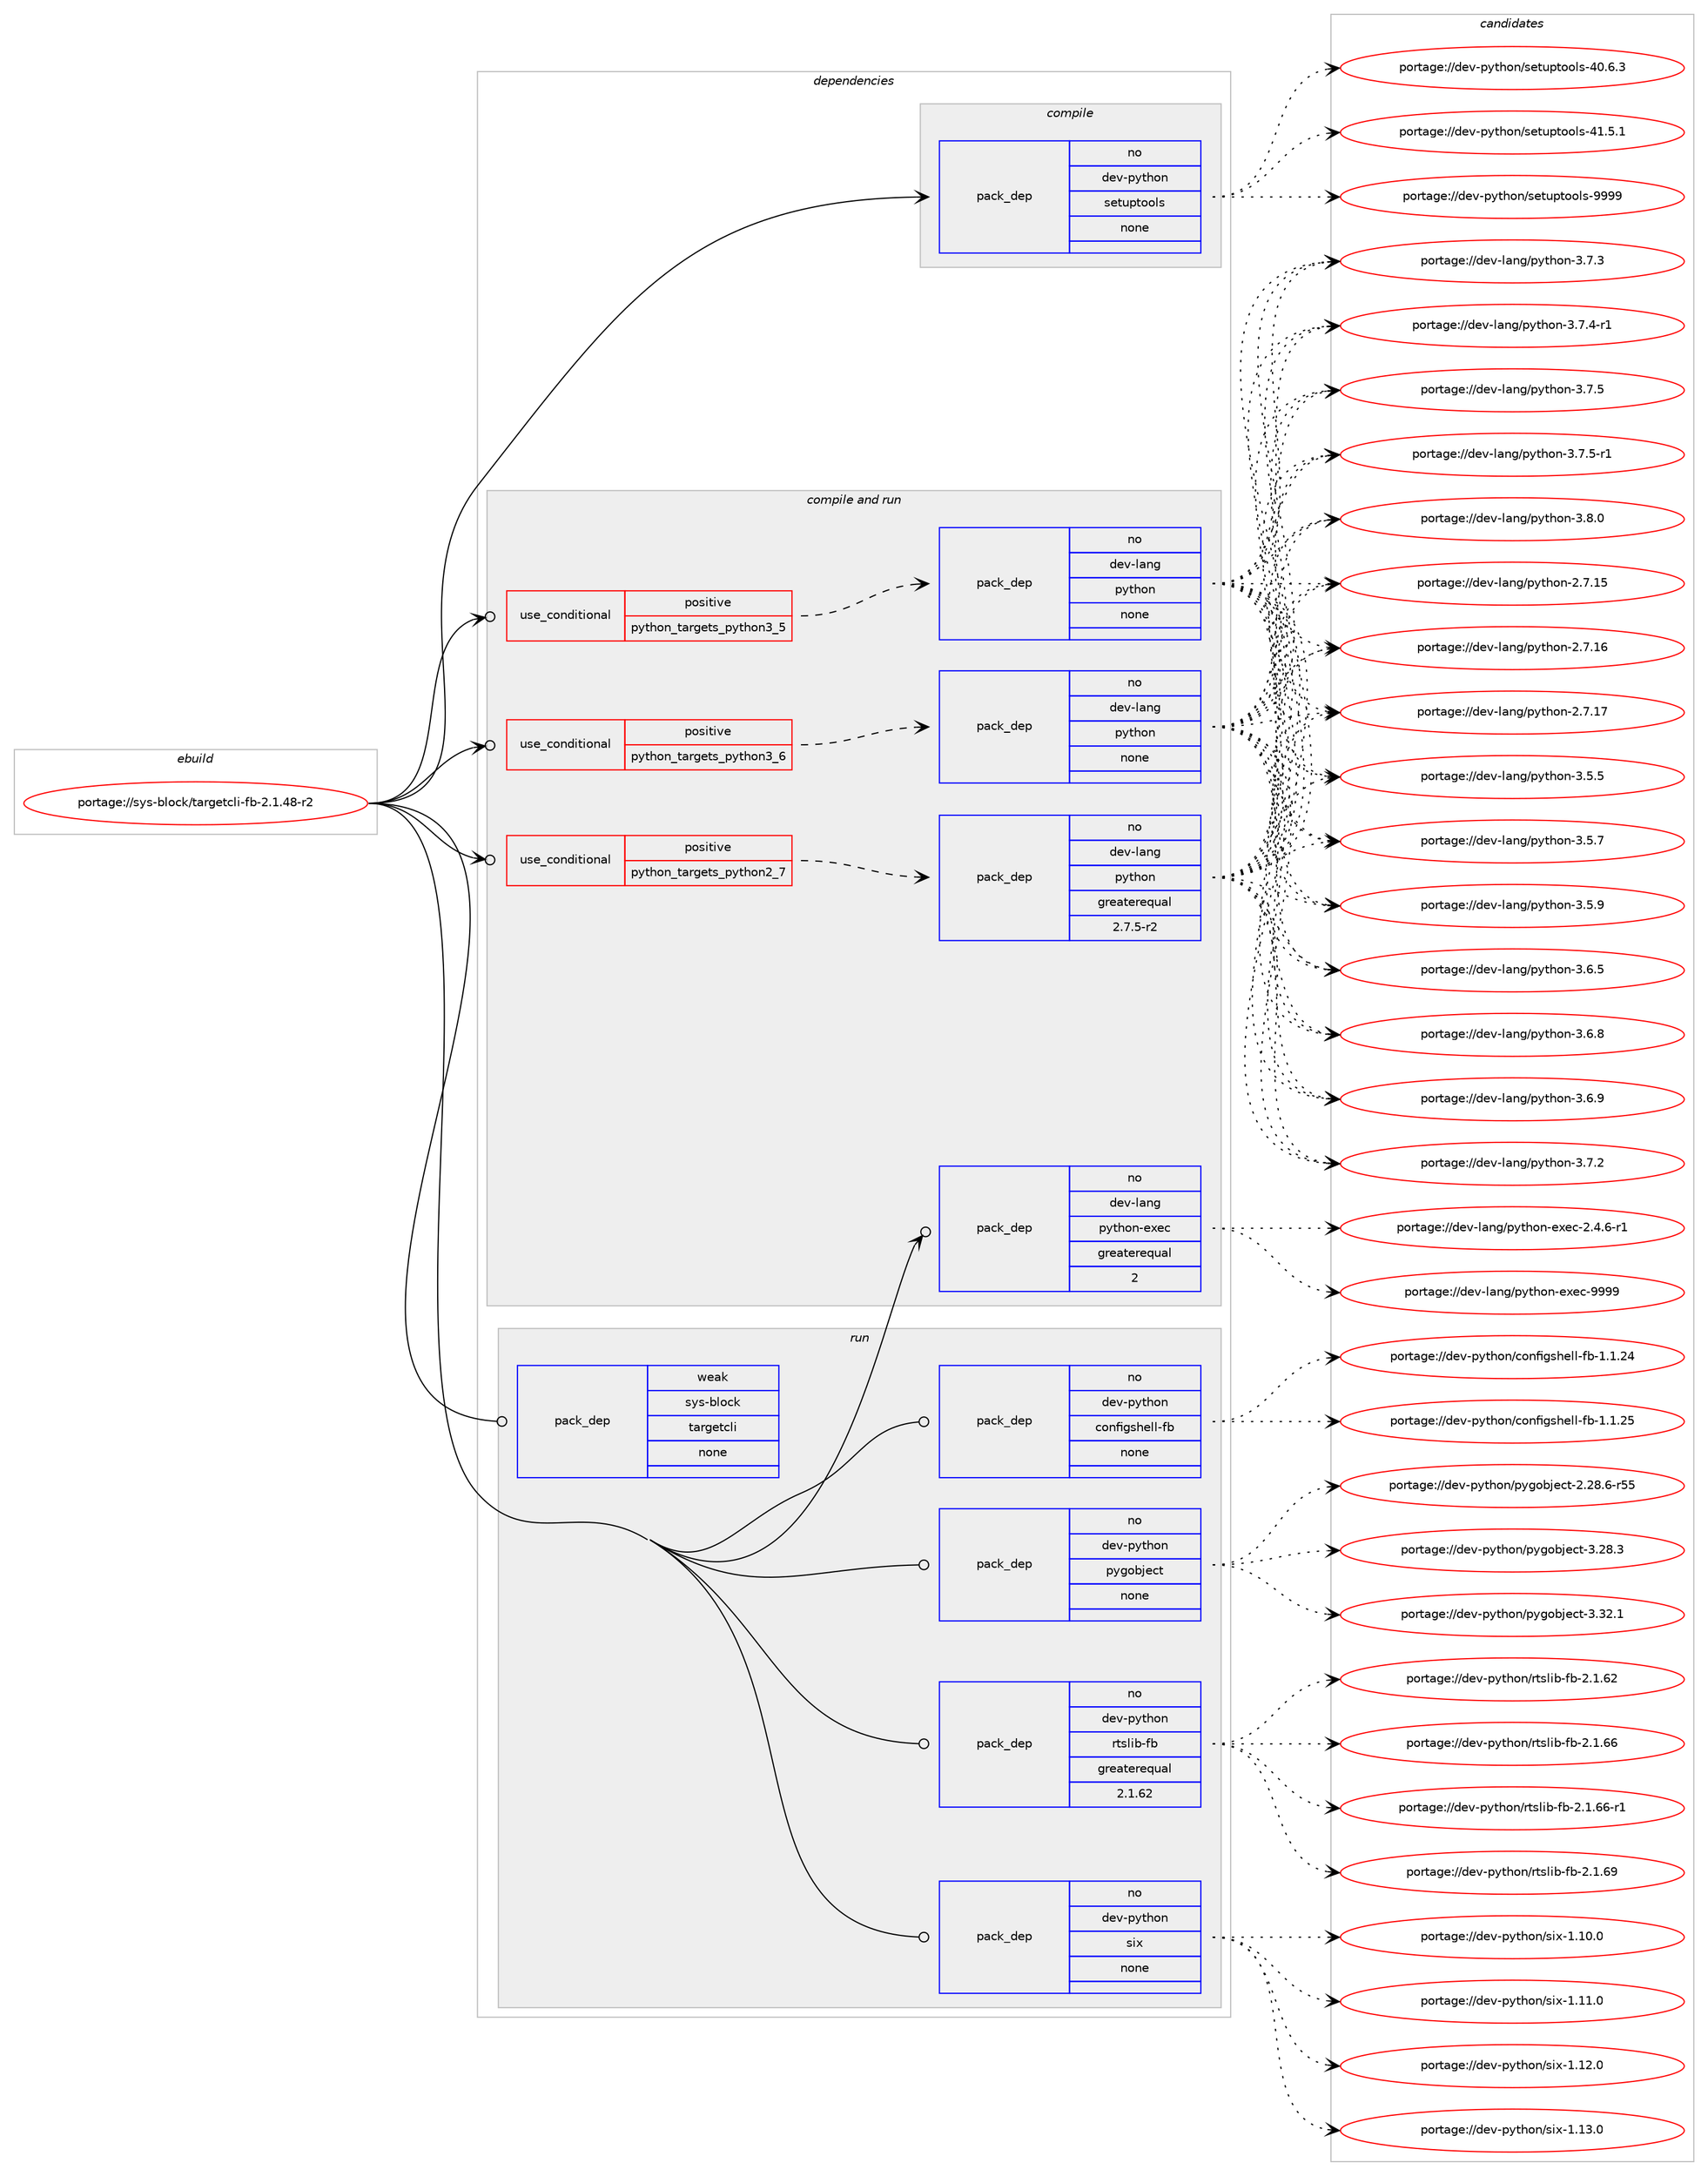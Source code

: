 digraph prolog {

# *************
# Graph options
# *************

newrank=true;
concentrate=true;
compound=true;
graph [rankdir=LR,fontname=Helvetica,fontsize=10,ranksep=1.5];#, ranksep=2.5, nodesep=0.2];
edge  [arrowhead=vee];
node  [fontname=Helvetica,fontsize=10];

# **********
# The ebuild
# **********

subgraph cluster_leftcol {
color=gray;
rank=same;
label=<<i>ebuild</i>>;
id [label="portage://sys-block/targetcli-fb-2.1.48-r2", color=red, width=4, href="../sys-block/targetcli-fb-2.1.48-r2.svg"];
}

# ****************
# The dependencies
# ****************

subgraph cluster_midcol {
color=gray;
label=<<i>dependencies</i>>;
subgraph cluster_compile {
fillcolor="#eeeeee";
style=filled;
label=<<i>compile</i>>;
subgraph pack306845 {
dependency414668 [label=<<TABLE BORDER="0" CELLBORDER="1" CELLSPACING="0" CELLPADDING="4" WIDTH="220"><TR><TD ROWSPAN="6" CELLPADDING="30">pack_dep</TD></TR><TR><TD WIDTH="110">no</TD></TR><TR><TD>dev-python</TD></TR><TR><TD>setuptools</TD></TR><TR><TD>none</TD></TR><TR><TD></TD></TR></TABLE>>, shape=none, color=blue];
}
id:e -> dependency414668:w [weight=20,style="solid",arrowhead="vee"];
}
subgraph cluster_compileandrun {
fillcolor="#eeeeee";
style=filled;
label=<<i>compile and run</i>>;
subgraph cond100884 {
dependency414669 [label=<<TABLE BORDER="0" CELLBORDER="1" CELLSPACING="0" CELLPADDING="4"><TR><TD ROWSPAN="3" CELLPADDING="10">use_conditional</TD></TR><TR><TD>positive</TD></TR><TR><TD>python_targets_python2_7</TD></TR></TABLE>>, shape=none, color=red];
subgraph pack306846 {
dependency414670 [label=<<TABLE BORDER="0" CELLBORDER="1" CELLSPACING="0" CELLPADDING="4" WIDTH="220"><TR><TD ROWSPAN="6" CELLPADDING="30">pack_dep</TD></TR><TR><TD WIDTH="110">no</TD></TR><TR><TD>dev-lang</TD></TR><TR><TD>python</TD></TR><TR><TD>greaterequal</TD></TR><TR><TD>2.7.5-r2</TD></TR></TABLE>>, shape=none, color=blue];
}
dependency414669:e -> dependency414670:w [weight=20,style="dashed",arrowhead="vee"];
}
id:e -> dependency414669:w [weight=20,style="solid",arrowhead="odotvee"];
subgraph cond100885 {
dependency414671 [label=<<TABLE BORDER="0" CELLBORDER="1" CELLSPACING="0" CELLPADDING="4"><TR><TD ROWSPAN="3" CELLPADDING="10">use_conditional</TD></TR><TR><TD>positive</TD></TR><TR><TD>python_targets_python3_5</TD></TR></TABLE>>, shape=none, color=red];
subgraph pack306847 {
dependency414672 [label=<<TABLE BORDER="0" CELLBORDER="1" CELLSPACING="0" CELLPADDING="4" WIDTH="220"><TR><TD ROWSPAN="6" CELLPADDING="30">pack_dep</TD></TR><TR><TD WIDTH="110">no</TD></TR><TR><TD>dev-lang</TD></TR><TR><TD>python</TD></TR><TR><TD>none</TD></TR><TR><TD></TD></TR></TABLE>>, shape=none, color=blue];
}
dependency414671:e -> dependency414672:w [weight=20,style="dashed",arrowhead="vee"];
}
id:e -> dependency414671:w [weight=20,style="solid",arrowhead="odotvee"];
subgraph cond100886 {
dependency414673 [label=<<TABLE BORDER="0" CELLBORDER="1" CELLSPACING="0" CELLPADDING="4"><TR><TD ROWSPAN="3" CELLPADDING="10">use_conditional</TD></TR><TR><TD>positive</TD></TR><TR><TD>python_targets_python3_6</TD></TR></TABLE>>, shape=none, color=red];
subgraph pack306848 {
dependency414674 [label=<<TABLE BORDER="0" CELLBORDER="1" CELLSPACING="0" CELLPADDING="4" WIDTH="220"><TR><TD ROWSPAN="6" CELLPADDING="30">pack_dep</TD></TR><TR><TD WIDTH="110">no</TD></TR><TR><TD>dev-lang</TD></TR><TR><TD>python</TD></TR><TR><TD>none</TD></TR><TR><TD></TD></TR></TABLE>>, shape=none, color=blue];
}
dependency414673:e -> dependency414674:w [weight=20,style="dashed",arrowhead="vee"];
}
id:e -> dependency414673:w [weight=20,style="solid",arrowhead="odotvee"];
subgraph pack306849 {
dependency414675 [label=<<TABLE BORDER="0" CELLBORDER="1" CELLSPACING="0" CELLPADDING="4" WIDTH="220"><TR><TD ROWSPAN="6" CELLPADDING="30">pack_dep</TD></TR><TR><TD WIDTH="110">no</TD></TR><TR><TD>dev-lang</TD></TR><TR><TD>python-exec</TD></TR><TR><TD>greaterequal</TD></TR><TR><TD>2</TD></TR></TABLE>>, shape=none, color=blue];
}
id:e -> dependency414675:w [weight=20,style="solid",arrowhead="odotvee"];
}
subgraph cluster_run {
fillcolor="#eeeeee";
style=filled;
label=<<i>run</i>>;
subgraph pack306850 {
dependency414676 [label=<<TABLE BORDER="0" CELLBORDER="1" CELLSPACING="0" CELLPADDING="4" WIDTH="220"><TR><TD ROWSPAN="6" CELLPADDING="30">pack_dep</TD></TR><TR><TD WIDTH="110">no</TD></TR><TR><TD>dev-python</TD></TR><TR><TD>configshell-fb</TD></TR><TR><TD>none</TD></TR><TR><TD></TD></TR></TABLE>>, shape=none, color=blue];
}
id:e -> dependency414676:w [weight=20,style="solid",arrowhead="odot"];
subgraph pack306851 {
dependency414677 [label=<<TABLE BORDER="0" CELLBORDER="1" CELLSPACING="0" CELLPADDING="4" WIDTH="220"><TR><TD ROWSPAN="6" CELLPADDING="30">pack_dep</TD></TR><TR><TD WIDTH="110">no</TD></TR><TR><TD>dev-python</TD></TR><TR><TD>pygobject</TD></TR><TR><TD>none</TD></TR><TR><TD></TD></TR></TABLE>>, shape=none, color=blue];
}
id:e -> dependency414677:w [weight=20,style="solid",arrowhead="odot"];
subgraph pack306852 {
dependency414678 [label=<<TABLE BORDER="0" CELLBORDER="1" CELLSPACING="0" CELLPADDING="4" WIDTH="220"><TR><TD ROWSPAN="6" CELLPADDING="30">pack_dep</TD></TR><TR><TD WIDTH="110">no</TD></TR><TR><TD>dev-python</TD></TR><TR><TD>rtslib-fb</TD></TR><TR><TD>greaterequal</TD></TR><TR><TD>2.1.62</TD></TR></TABLE>>, shape=none, color=blue];
}
id:e -> dependency414678:w [weight=20,style="solid",arrowhead="odot"];
subgraph pack306853 {
dependency414679 [label=<<TABLE BORDER="0" CELLBORDER="1" CELLSPACING="0" CELLPADDING="4" WIDTH="220"><TR><TD ROWSPAN="6" CELLPADDING="30">pack_dep</TD></TR><TR><TD WIDTH="110">no</TD></TR><TR><TD>dev-python</TD></TR><TR><TD>six</TD></TR><TR><TD>none</TD></TR><TR><TD></TD></TR></TABLE>>, shape=none, color=blue];
}
id:e -> dependency414679:w [weight=20,style="solid",arrowhead="odot"];
subgraph pack306854 {
dependency414680 [label=<<TABLE BORDER="0" CELLBORDER="1" CELLSPACING="0" CELLPADDING="4" WIDTH="220"><TR><TD ROWSPAN="6" CELLPADDING="30">pack_dep</TD></TR><TR><TD WIDTH="110">weak</TD></TR><TR><TD>sys-block</TD></TR><TR><TD>targetcli</TD></TR><TR><TD>none</TD></TR><TR><TD></TD></TR></TABLE>>, shape=none, color=blue];
}
id:e -> dependency414680:w [weight=20,style="solid",arrowhead="odot"];
}
}

# **************
# The candidates
# **************

subgraph cluster_choices {
rank=same;
color=gray;
label=<<i>candidates</i>>;

subgraph choice306845 {
color=black;
nodesep=1;
choiceportage100101118451121211161041111104711510111611711211611111110811545524846544651 [label="portage://dev-python/setuptools-40.6.3", color=red, width=4,href="../dev-python/setuptools-40.6.3.svg"];
choiceportage100101118451121211161041111104711510111611711211611111110811545524946534649 [label="portage://dev-python/setuptools-41.5.1", color=red, width=4,href="../dev-python/setuptools-41.5.1.svg"];
choiceportage10010111845112121116104111110471151011161171121161111111081154557575757 [label="portage://dev-python/setuptools-9999", color=red, width=4,href="../dev-python/setuptools-9999.svg"];
dependency414668:e -> choiceportage100101118451121211161041111104711510111611711211611111110811545524846544651:w [style=dotted,weight="100"];
dependency414668:e -> choiceportage100101118451121211161041111104711510111611711211611111110811545524946534649:w [style=dotted,weight="100"];
dependency414668:e -> choiceportage10010111845112121116104111110471151011161171121161111111081154557575757:w [style=dotted,weight="100"];
}
subgraph choice306846 {
color=black;
nodesep=1;
choiceportage10010111845108971101034711212111610411111045504655464953 [label="portage://dev-lang/python-2.7.15", color=red, width=4,href="../dev-lang/python-2.7.15.svg"];
choiceportage10010111845108971101034711212111610411111045504655464954 [label="portage://dev-lang/python-2.7.16", color=red, width=4,href="../dev-lang/python-2.7.16.svg"];
choiceportage10010111845108971101034711212111610411111045504655464955 [label="portage://dev-lang/python-2.7.17", color=red, width=4,href="../dev-lang/python-2.7.17.svg"];
choiceportage100101118451089711010347112121116104111110455146534653 [label="portage://dev-lang/python-3.5.5", color=red, width=4,href="../dev-lang/python-3.5.5.svg"];
choiceportage100101118451089711010347112121116104111110455146534655 [label="portage://dev-lang/python-3.5.7", color=red, width=4,href="../dev-lang/python-3.5.7.svg"];
choiceportage100101118451089711010347112121116104111110455146534657 [label="portage://dev-lang/python-3.5.9", color=red, width=4,href="../dev-lang/python-3.5.9.svg"];
choiceportage100101118451089711010347112121116104111110455146544653 [label="portage://dev-lang/python-3.6.5", color=red, width=4,href="../dev-lang/python-3.6.5.svg"];
choiceportage100101118451089711010347112121116104111110455146544656 [label="portage://dev-lang/python-3.6.8", color=red, width=4,href="../dev-lang/python-3.6.8.svg"];
choiceportage100101118451089711010347112121116104111110455146544657 [label="portage://dev-lang/python-3.6.9", color=red, width=4,href="../dev-lang/python-3.6.9.svg"];
choiceportage100101118451089711010347112121116104111110455146554650 [label="portage://dev-lang/python-3.7.2", color=red, width=4,href="../dev-lang/python-3.7.2.svg"];
choiceportage100101118451089711010347112121116104111110455146554651 [label="portage://dev-lang/python-3.7.3", color=red, width=4,href="../dev-lang/python-3.7.3.svg"];
choiceportage1001011184510897110103471121211161041111104551465546524511449 [label="portage://dev-lang/python-3.7.4-r1", color=red, width=4,href="../dev-lang/python-3.7.4-r1.svg"];
choiceportage100101118451089711010347112121116104111110455146554653 [label="portage://dev-lang/python-3.7.5", color=red, width=4,href="../dev-lang/python-3.7.5.svg"];
choiceportage1001011184510897110103471121211161041111104551465546534511449 [label="portage://dev-lang/python-3.7.5-r1", color=red, width=4,href="../dev-lang/python-3.7.5-r1.svg"];
choiceportage100101118451089711010347112121116104111110455146564648 [label="portage://dev-lang/python-3.8.0", color=red, width=4,href="../dev-lang/python-3.8.0.svg"];
dependency414670:e -> choiceportage10010111845108971101034711212111610411111045504655464953:w [style=dotted,weight="100"];
dependency414670:e -> choiceportage10010111845108971101034711212111610411111045504655464954:w [style=dotted,weight="100"];
dependency414670:e -> choiceportage10010111845108971101034711212111610411111045504655464955:w [style=dotted,weight="100"];
dependency414670:e -> choiceportage100101118451089711010347112121116104111110455146534653:w [style=dotted,weight="100"];
dependency414670:e -> choiceportage100101118451089711010347112121116104111110455146534655:w [style=dotted,weight="100"];
dependency414670:e -> choiceportage100101118451089711010347112121116104111110455146534657:w [style=dotted,weight="100"];
dependency414670:e -> choiceportage100101118451089711010347112121116104111110455146544653:w [style=dotted,weight="100"];
dependency414670:e -> choiceportage100101118451089711010347112121116104111110455146544656:w [style=dotted,weight="100"];
dependency414670:e -> choiceportage100101118451089711010347112121116104111110455146544657:w [style=dotted,weight="100"];
dependency414670:e -> choiceportage100101118451089711010347112121116104111110455146554650:w [style=dotted,weight="100"];
dependency414670:e -> choiceportage100101118451089711010347112121116104111110455146554651:w [style=dotted,weight="100"];
dependency414670:e -> choiceportage1001011184510897110103471121211161041111104551465546524511449:w [style=dotted,weight="100"];
dependency414670:e -> choiceportage100101118451089711010347112121116104111110455146554653:w [style=dotted,weight="100"];
dependency414670:e -> choiceportage1001011184510897110103471121211161041111104551465546534511449:w [style=dotted,weight="100"];
dependency414670:e -> choiceportage100101118451089711010347112121116104111110455146564648:w [style=dotted,weight="100"];
}
subgraph choice306847 {
color=black;
nodesep=1;
choiceportage10010111845108971101034711212111610411111045504655464953 [label="portage://dev-lang/python-2.7.15", color=red, width=4,href="../dev-lang/python-2.7.15.svg"];
choiceportage10010111845108971101034711212111610411111045504655464954 [label="portage://dev-lang/python-2.7.16", color=red, width=4,href="../dev-lang/python-2.7.16.svg"];
choiceportage10010111845108971101034711212111610411111045504655464955 [label="portage://dev-lang/python-2.7.17", color=red, width=4,href="../dev-lang/python-2.7.17.svg"];
choiceportage100101118451089711010347112121116104111110455146534653 [label="portage://dev-lang/python-3.5.5", color=red, width=4,href="../dev-lang/python-3.5.5.svg"];
choiceportage100101118451089711010347112121116104111110455146534655 [label="portage://dev-lang/python-3.5.7", color=red, width=4,href="../dev-lang/python-3.5.7.svg"];
choiceportage100101118451089711010347112121116104111110455146534657 [label="portage://dev-lang/python-3.5.9", color=red, width=4,href="../dev-lang/python-3.5.9.svg"];
choiceportage100101118451089711010347112121116104111110455146544653 [label="portage://dev-lang/python-3.6.5", color=red, width=4,href="../dev-lang/python-3.6.5.svg"];
choiceportage100101118451089711010347112121116104111110455146544656 [label="portage://dev-lang/python-3.6.8", color=red, width=4,href="../dev-lang/python-3.6.8.svg"];
choiceportage100101118451089711010347112121116104111110455146544657 [label="portage://dev-lang/python-3.6.9", color=red, width=4,href="../dev-lang/python-3.6.9.svg"];
choiceportage100101118451089711010347112121116104111110455146554650 [label="portage://dev-lang/python-3.7.2", color=red, width=4,href="../dev-lang/python-3.7.2.svg"];
choiceportage100101118451089711010347112121116104111110455146554651 [label="portage://dev-lang/python-3.7.3", color=red, width=4,href="../dev-lang/python-3.7.3.svg"];
choiceportage1001011184510897110103471121211161041111104551465546524511449 [label="portage://dev-lang/python-3.7.4-r1", color=red, width=4,href="../dev-lang/python-3.7.4-r1.svg"];
choiceportage100101118451089711010347112121116104111110455146554653 [label="portage://dev-lang/python-3.7.5", color=red, width=4,href="../dev-lang/python-3.7.5.svg"];
choiceportage1001011184510897110103471121211161041111104551465546534511449 [label="portage://dev-lang/python-3.7.5-r1", color=red, width=4,href="../dev-lang/python-3.7.5-r1.svg"];
choiceportage100101118451089711010347112121116104111110455146564648 [label="portage://dev-lang/python-3.8.0", color=red, width=4,href="../dev-lang/python-3.8.0.svg"];
dependency414672:e -> choiceportage10010111845108971101034711212111610411111045504655464953:w [style=dotted,weight="100"];
dependency414672:e -> choiceportage10010111845108971101034711212111610411111045504655464954:w [style=dotted,weight="100"];
dependency414672:e -> choiceportage10010111845108971101034711212111610411111045504655464955:w [style=dotted,weight="100"];
dependency414672:e -> choiceportage100101118451089711010347112121116104111110455146534653:w [style=dotted,weight="100"];
dependency414672:e -> choiceportage100101118451089711010347112121116104111110455146534655:w [style=dotted,weight="100"];
dependency414672:e -> choiceportage100101118451089711010347112121116104111110455146534657:w [style=dotted,weight="100"];
dependency414672:e -> choiceportage100101118451089711010347112121116104111110455146544653:w [style=dotted,weight="100"];
dependency414672:e -> choiceportage100101118451089711010347112121116104111110455146544656:w [style=dotted,weight="100"];
dependency414672:e -> choiceportage100101118451089711010347112121116104111110455146544657:w [style=dotted,weight="100"];
dependency414672:e -> choiceportage100101118451089711010347112121116104111110455146554650:w [style=dotted,weight="100"];
dependency414672:e -> choiceportage100101118451089711010347112121116104111110455146554651:w [style=dotted,weight="100"];
dependency414672:e -> choiceportage1001011184510897110103471121211161041111104551465546524511449:w [style=dotted,weight="100"];
dependency414672:e -> choiceportage100101118451089711010347112121116104111110455146554653:w [style=dotted,weight="100"];
dependency414672:e -> choiceportage1001011184510897110103471121211161041111104551465546534511449:w [style=dotted,weight="100"];
dependency414672:e -> choiceportage100101118451089711010347112121116104111110455146564648:w [style=dotted,weight="100"];
}
subgraph choice306848 {
color=black;
nodesep=1;
choiceportage10010111845108971101034711212111610411111045504655464953 [label="portage://dev-lang/python-2.7.15", color=red, width=4,href="../dev-lang/python-2.7.15.svg"];
choiceportage10010111845108971101034711212111610411111045504655464954 [label="portage://dev-lang/python-2.7.16", color=red, width=4,href="../dev-lang/python-2.7.16.svg"];
choiceportage10010111845108971101034711212111610411111045504655464955 [label="portage://dev-lang/python-2.7.17", color=red, width=4,href="../dev-lang/python-2.7.17.svg"];
choiceportage100101118451089711010347112121116104111110455146534653 [label="portage://dev-lang/python-3.5.5", color=red, width=4,href="../dev-lang/python-3.5.5.svg"];
choiceportage100101118451089711010347112121116104111110455146534655 [label="portage://dev-lang/python-3.5.7", color=red, width=4,href="../dev-lang/python-3.5.7.svg"];
choiceportage100101118451089711010347112121116104111110455146534657 [label="portage://dev-lang/python-3.5.9", color=red, width=4,href="../dev-lang/python-3.5.9.svg"];
choiceportage100101118451089711010347112121116104111110455146544653 [label="portage://dev-lang/python-3.6.5", color=red, width=4,href="../dev-lang/python-3.6.5.svg"];
choiceportage100101118451089711010347112121116104111110455146544656 [label="portage://dev-lang/python-3.6.8", color=red, width=4,href="../dev-lang/python-3.6.8.svg"];
choiceportage100101118451089711010347112121116104111110455146544657 [label="portage://dev-lang/python-3.6.9", color=red, width=4,href="../dev-lang/python-3.6.9.svg"];
choiceportage100101118451089711010347112121116104111110455146554650 [label="portage://dev-lang/python-3.7.2", color=red, width=4,href="../dev-lang/python-3.7.2.svg"];
choiceportage100101118451089711010347112121116104111110455146554651 [label="portage://dev-lang/python-3.7.3", color=red, width=4,href="../dev-lang/python-3.7.3.svg"];
choiceportage1001011184510897110103471121211161041111104551465546524511449 [label="portage://dev-lang/python-3.7.4-r1", color=red, width=4,href="../dev-lang/python-3.7.4-r1.svg"];
choiceportage100101118451089711010347112121116104111110455146554653 [label="portage://dev-lang/python-3.7.5", color=red, width=4,href="../dev-lang/python-3.7.5.svg"];
choiceportage1001011184510897110103471121211161041111104551465546534511449 [label="portage://dev-lang/python-3.7.5-r1", color=red, width=4,href="../dev-lang/python-3.7.5-r1.svg"];
choiceportage100101118451089711010347112121116104111110455146564648 [label="portage://dev-lang/python-3.8.0", color=red, width=4,href="../dev-lang/python-3.8.0.svg"];
dependency414674:e -> choiceportage10010111845108971101034711212111610411111045504655464953:w [style=dotted,weight="100"];
dependency414674:e -> choiceportage10010111845108971101034711212111610411111045504655464954:w [style=dotted,weight="100"];
dependency414674:e -> choiceportage10010111845108971101034711212111610411111045504655464955:w [style=dotted,weight="100"];
dependency414674:e -> choiceportage100101118451089711010347112121116104111110455146534653:w [style=dotted,weight="100"];
dependency414674:e -> choiceportage100101118451089711010347112121116104111110455146534655:w [style=dotted,weight="100"];
dependency414674:e -> choiceportage100101118451089711010347112121116104111110455146534657:w [style=dotted,weight="100"];
dependency414674:e -> choiceportage100101118451089711010347112121116104111110455146544653:w [style=dotted,weight="100"];
dependency414674:e -> choiceportage100101118451089711010347112121116104111110455146544656:w [style=dotted,weight="100"];
dependency414674:e -> choiceportage100101118451089711010347112121116104111110455146544657:w [style=dotted,weight="100"];
dependency414674:e -> choiceportage100101118451089711010347112121116104111110455146554650:w [style=dotted,weight="100"];
dependency414674:e -> choiceportage100101118451089711010347112121116104111110455146554651:w [style=dotted,weight="100"];
dependency414674:e -> choiceportage1001011184510897110103471121211161041111104551465546524511449:w [style=dotted,weight="100"];
dependency414674:e -> choiceportage100101118451089711010347112121116104111110455146554653:w [style=dotted,weight="100"];
dependency414674:e -> choiceportage1001011184510897110103471121211161041111104551465546534511449:w [style=dotted,weight="100"];
dependency414674:e -> choiceportage100101118451089711010347112121116104111110455146564648:w [style=dotted,weight="100"];
}
subgraph choice306849 {
color=black;
nodesep=1;
choiceportage10010111845108971101034711212111610411111045101120101994550465246544511449 [label="portage://dev-lang/python-exec-2.4.6-r1", color=red, width=4,href="../dev-lang/python-exec-2.4.6-r1.svg"];
choiceportage10010111845108971101034711212111610411111045101120101994557575757 [label="portage://dev-lang/python-exec-9999", color=red, width=4,href="../dev-lang/python-exec-9999.svg"];
dependency414675:e -> choiceportage10010111845108971101034711212111610411111045101120101994550465246544511449:w [style=dotted,weight="100"];
dependency414675:e -> choiceportage10010111845108971101034711212111610411111045101120101994557575757:w [style=dotted,weight="100"];
}
subgraph choice306850 {
color=black;
nodesep=1;
choiceportage100101118451121211161041111104799111110102105103115104101108108451029845494649465052 [label="portage://dev-python/configshell-fb-1.1.24", color=red, width=4,href="../dev-python/configshell-fb-1.1.24.svg"];
choiceportage100101118451121211161041111104799111110102105103115104101108108451029845494649465053 [label="portage://dev-python/configshell-fb-1.1.25", color=red, width=4,href="../dev-python/configshell-fb-1.1.25.svg"];
dependency414676:e -> choiceportage100101118451121211161041111104799111110102105103115104101108108451029845494649465052:w [style=dotted,weight="100"];
dependency414676:e -> choiceportage100101118451121211161041111104799111110102105103115104101108108451029845494649465053:w [style=dotted,weight="100"];
}
subgraph choice306851 {
color=black;
nodesep=1;
choiceportage1001011184511212111610411111047112121103111981061019911645504650564654451145353 [label="portage://dev-python/pygobject-2.28.6-r55", color=red, width=4,href="../dev-python/pygobject-2.28.6-r55.svg"];
choiceportage1001011184511212111610411111047112121103111981061019911645514650564651 [label="portage://dev-python/pygobject-3.28.3", color=red, width=4,href="../dev-python/pygobject-3.28.3.svg"];
choiceportage1001011184511212111610411111047112121103111981061019911645514651504649 [label="portage://dev-python/pygobject-3.32.1", color=red, width=4,href="../dev-python/pygobject-3.32.1.svg"];
dependency414677:e -> choiceportage1001011184511212111610411111047112121103111981061019911645504650564654451145353:w [style=dotted,weight="100"];
dependency414677:e -> choiceportage1001011184511212111610411111047112121103111981061019911645514650564651:w [style=dotted,weight="100"];
dependency414677:e -> choiceportage1001011184511212111610411111047112121103111981061019911645514651504649:w [style=dotted,weight="100"];
}
subgraph choice306852 {
color=black;
nodesep=1;
choiceportage100101118451121211161041111104711411611510810598451029845504649465450 [label="portage://dev-python/rtslib-fb-2.1.62", color=red, width=4,href="../dev-python/rtslib-fb-2.1.62.svg"];
choiceportage100101118451121211161041111104711411611510810598451029845504649465454 [label="portage://dev-python/rtslib-fb-2.1.66", color=red, width=4,href="../dev-python/rtslib-fb-2.1.66.svg"];
choiceportage1001011184511212111610411111047114116115108105984510298455046494654544511449 [label="portage://dev-python/rtslib-fb-2.1.66-r1", color=red, width=4,href="../dev-python/rtslib-fb-2.1.66-r1.svg"];
choiceportage100101118451121211161041111104711411611510810598451029845504649465457 [label="portage://dev-python/rtslib-fb-2.1.69", color=red, width=4,href="../dev-python/rtslib-fb-2.1.69.svg"];
dependency414678:e -> choiceportage100101118451121211161041111104711411611510810598451029845504649465450:w [style=dotted,weight="100"];
dependency414678:e -> choiceportage100101118451121211161041111104711411611510810598451029845504649465454:w [style=dotted,weight="100"];
dependency414678:e -> choiceportage1001011184511212111610411111047114116115108105984510298455046494654544511449:w [style=dotted,weight="100"];
dependency414678:e -> choiceportage100101118451121211161041111104711411611510810598451029845504649465457:w [style=dotted,weight="100"];
}
subgraph choice306853 {
color=black;
nodesep=1;
choiceportage100101118451121211161041111104711510512045494649484648 [label="portage://dev-python/six-1.10.0", color=red, width=4,href="../dev-python/six-1.10.0.svg"];
choiceportage100101118451121211161041111104711510512045494649494648 [label="portage://dev-python/six-1.11.0", color=red, width=4,href="../dev-python/six-1.11.0.svg"];
choiceportage100101118451121211161041111104711510512045494649504648 [label="portage://dev-python/six-1.12.0", color=red, width=4,href="../dev-python/six-1.12.0.svg"];
choiceportage100101118451121211161041111104711510512045494649514648 [label="portage://dev-python/six-1.13.0", color=red, width=4,href="../dev-python/six-1.13.0.svg"];
dependency414679:e -> choiceportage100101118451121211161041111104711510512045494649484648:w [style=dotted,weight="100"];
dependency414679:e -> choiceportage100101118451121211161041111104711510512045494649494648:w [style=dotted,weight="100"];
dependency414679:e -> choiceportage100101118451121211161041111104711510512045494649504648:w [style=dotted,weight="100"];
dependency414679:e -> choiceportage100101118451121211161041111104711510512045494649514648:w [style=dotted,weight="100"];
}
subgraph choice306854 {
color=black;
nodesep=1;
}
}

}
